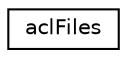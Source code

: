 digraph "Graphical Class Hierarchy"
{
  edge [fontname="Helvetica",fontsize="10",labelfontname="Helvetica",labelfontsize="10"];
  node [fontname="Helvetica",fontsize="10",shape=record];
  rankdir="LR";
  Node0 [label="aclFiles",height=0.2,width=0.4,color="black", fillcolor="white", style="filled",URL="$classaclFiles.html"];
}
